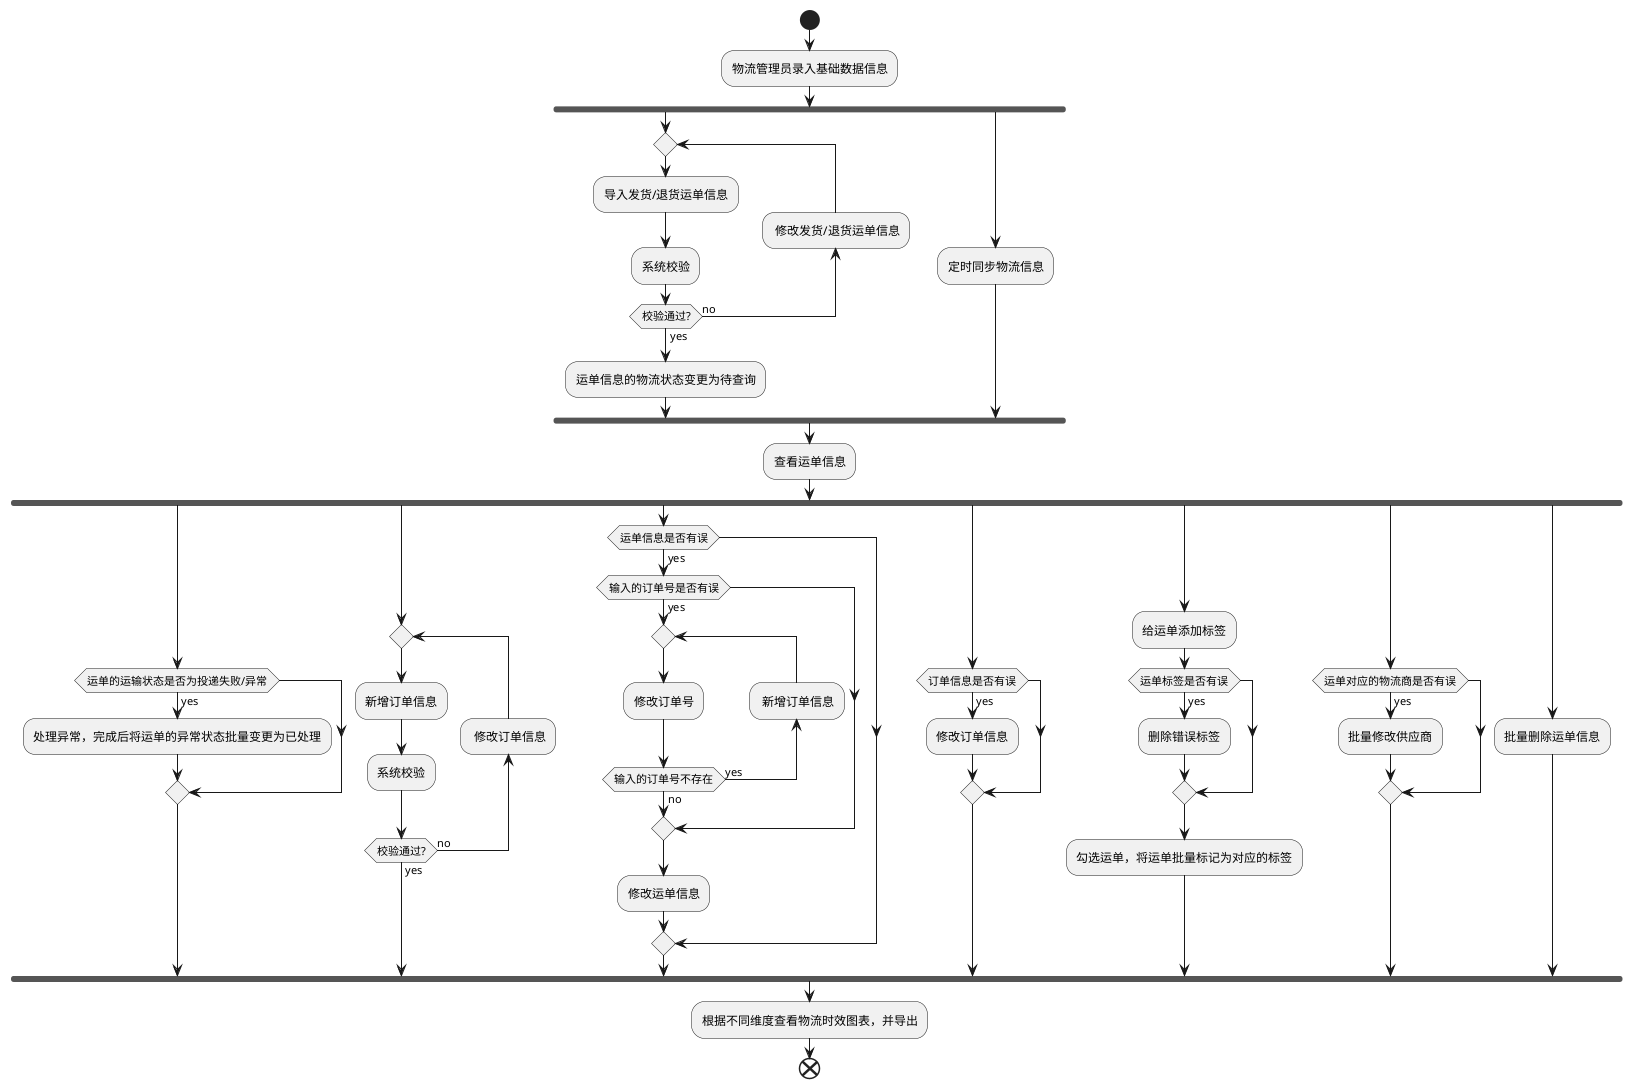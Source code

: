 @startuml

start
:物流管理员录入基础数据信息;
fork
repeat 
  :导入发货/退货运单信息;
  :系统校验;
backward: 修改发货/退货运单信息;
repeat while (校验通过?) is (no) not (yes)
:运单信息的物流状态变更为待查询;
fork again  
  :定时同步物流信息;
end fork
:查看运单信息;
fork 
  if(运单的运输状态是否为投递失败/异常) then (yes)
    :处理异常，完成后将运单的异常状态批量变更为已处理;
  endif
fork again
  repeat 
    :新增订单信息;
    :系统校验;
  backward: 修改订单信息;
  repeat while (校验通过?) is (no) not (yes)
fork again
  if (运单信息是否有误) then (yes)
    if(输入的订单号是否有误) then (yes)
      repeat 
        :修改订单号;
      backward: 新增订单信息;
      repeat while (输入的订单号不存在) is (yes) not (no)
    endif
    :修改运单信息;
  endif
  fork again 
    if (订单信息是否有误) then (yes)
    :修改订单信息;
  endif
fork again
  :给运单添加标签;
  if(运单标签是否有误) then (yes)
      :删除错误标签;
  endif
  :勾选运单，将运单批量标记为对应的标签;
fork again
  if(运单对应的物流商是否有误) then (yes)
    :批量修改供应商;
  endif
fork again 
  :批量删除运单信息;
end fork
:根据不同维度查看物流时效图表，并导出;
end

@enduml